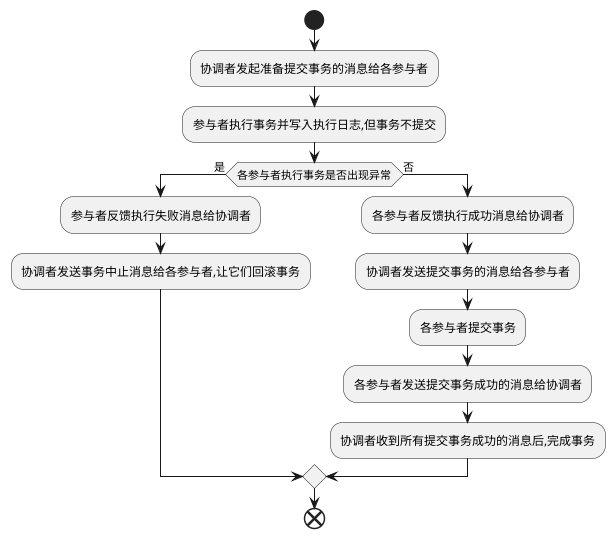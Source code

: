 @startuml 2pc
start
:协调者发起准备提交事务的消息给各参与者;
:参与者执行事务并写入执行日志,但事务不提交;
if(各参与者执行事务是否出现异常) then (是)
    :参与者反馈执行失败消息给协调者;
    :协调者发送事务中止消息给各参与者,让它们回滚事务;
else (否)
    :各参与者反馈执行成功消息给协调者;
    :协调者发送提交事务的消息给各参与者;
    :各参与者提交事务;
    :各参与者发送提交事务成功的消息给协调者;
    :协调者收到所有提交事务成功的消息后,完成事务;
endif
end
@enduml

@startuml 3pc
start
:协调者发起cancommit请求给各参与者;
if (各参与者反馈信息是否可以提交) then (是)
    :协调者发起precommit请求给各参与者;
    :参与者执行事务并写入执行日志,但事务不提交;
    if(各参与者执行事务是否出现异常) then (是)
        :参与者反馈执行失败消息给协调者;
        :协调者发送事务中止消息给各参与者,让它们回滚事务;
    else (否)
        :各参与者反馈执行成功消息给协调者;
        :协调者发送docommit给各参与者;
        :各参与者提交事务,发送提交事务成功的消息给协调者;
        :协调者收到所有提交事务成功的消息后,完成事务;
    endif
else (否)
    :协调者中止事务;
endif
end
@enduml